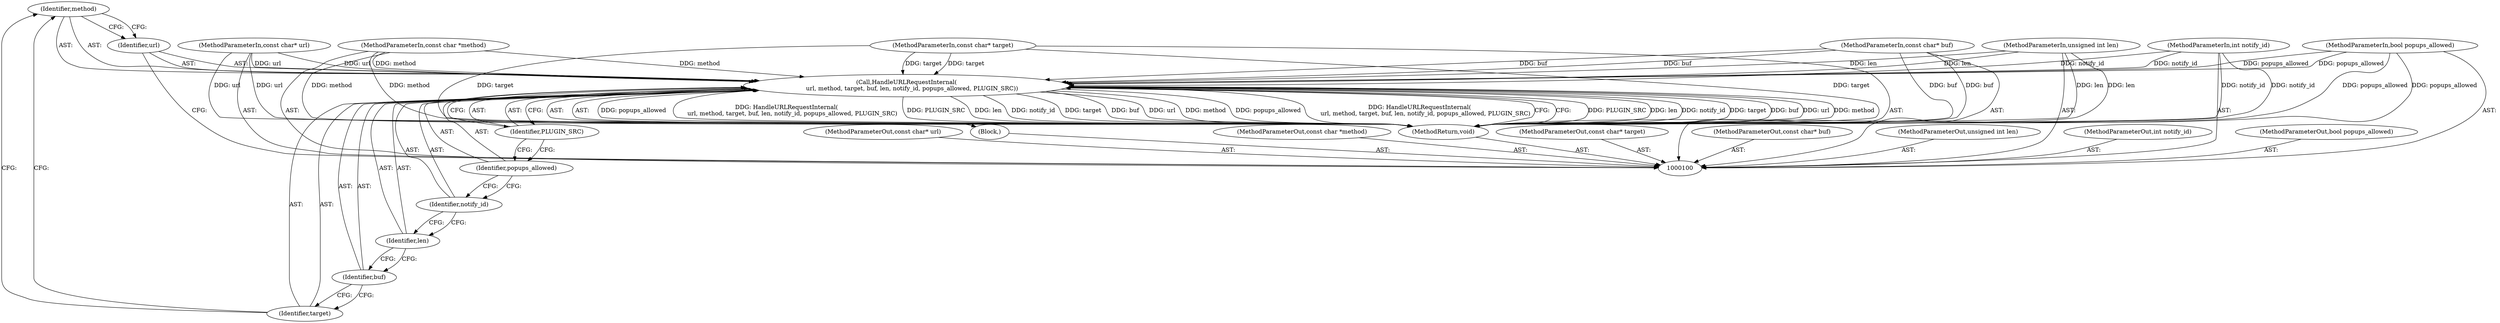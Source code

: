 digraph "0_Chrome_ea3d1d84be3d6f97bf50e76511c9e26af6895533_37" {
"1000111" [label="(Identifier,method)"];
"1000112" [label="(Identifier,target)"];
"1000113" [label="(Identifier,buf)"];
"1000114" [label="(Identifier,len)"];
"1000115" [label="(Identifier,notify_id)"];
"1000116" [label="(Identifier,popups_allowed)"];
"1000110" [label="(Identifier,url)"];
"1000117" [label="(Identifier,PLUGIN_SRC)"];
"1000118" [label="(MethodReturn,void)"];
"1000101" [label="(MethodParameterIn,const char* url)"];
"1000137" [label="(MethodParameterOut,const char* url)"];
"1000102" [label="(MethodParameterIn,const char *method)"];
"1000138" [label="(MethodParameterOut,const char *method)"];
"1000103" [label="(MethodParameterIn,const char* target)"];
"1000139" [label="(MethodParameterOut,const char* target)"];
"1000104" [label="(MethodParameterIn,const char* buf)"];
"1000140" [label="(MethodParameterOut,const char* buf)"];
"1000105" [label="(MethodParameterIn,unsigned int len)"];
"1000141" [label="(MethodParameterOut,unsigned int len)"];
"1000106" [label="(MethodParameterIn,int notify_id)"];
"1000142" [label="(MethodParameterOut,int notify_id)"];
"1000107" [label="(MethodParameterIn,bool popups_allowed)"];
"1000143" [label="(MethodParameterOut,bool popups_allowed)"];
"1000108" [label="(Block,)"];
"1000109" [label="(Call,HandleURLRequestInternal(\n      url, method, target, buf, len, notify_id, popups_allowed, PLUGIN_SRC))"];
"1000111" -> "1000109"  [label="AST: "];
"1000111" -> "1000110"  [label="CFG: "];
"1000112" -> "1000111"  [label="CFG: "];
"1000112" -> "1000109"  [label="AST: "];
"1000112" -> "1000111"  [label="CFG: "];
"1000113" -> "1000112"  [label="CFG: "];
"1000113" -> "1000109"  [label="AST: "];
"1000113" -> "1000112"  [label="CFG: "];
"1000114" -> "1000113"  [label="CFG: "];
"1000114" -> "1000109"  [label="AST: "];
"1000114" -> "1000113"  [label="CFG: "];
"1000115" -> "1000114"  [label="CFG: "];
"1000115" -> "1000109"  [label="AST: "];
"1000115" -> "1000114"  [label="CFG: "];
"1000116" -> "1000115"  [label="CFG: "];
"1000116" -> "1000109"  [label="AST: "];
"1000116" -> "1000115"  [label="CFG: "];
"1000117" -> "1000116"  [label="CFG: "];
"1000110" -> "1000109"  [label="AST: "];
"1000110" -> "1000100"  [label="CFG: "];
"1000111" -> "1000110"  [label="CFG: "];
"1000117" -> "1000109"  [label="AST: "];
"1000117" -> "1000116"  [label="CFG: "];
"1000109" -> "1000117"  [label="CFG: "];
"1000118" -> "1000100"  [label="AST: "];
"1000118" -> "1000109"  [label="CFG: "];
"1000109" -> "1000118"  [label="DDG: PLUGIN_SRC"];
"1000109" -> "1000118"  [label="DDG: len"];
"1000109" -> "1000118"  [label="DDG: notify_id"];
"1000109" -> "1000118"  [label="DDG: target"];
"1000109" -> "1000118"  [label="DDG: buf"];
"1000109" -> "1000118"  [label="DDG: url"];
"1000109" -> "1000118"  [label="DDG: method"];
"1000109" -> "1000118"  [label="DDG: popups_allowed"];
"1000109" -> "1000118"  [label="DDG: HandleURLRequestInternal(\n      url, method, target, buf, len, notify_id, popups_allowed, PLUGIN_SRC)"];
"1000107" -> "1000118"  [label="DDG: popups_allowed"];
"1000104" -> "1000118"  [label="DDG: buf"];
"1000105" -> "1000118"  [label="DDG: len"];
"1000103" -> "1000118"  [label="DDG: target"];
"1000102" -> "1000118"  [label="DDG: method"];
"1000101" -> "1000118"  [label="DDG: url"];
"1000106" -> "1000118"  [label="DDG: notify_id"];
"1000101" -> "1000100"  [label="AST: "];
"1000101" -> "1000118"  [label="DDG: url"];
"1000101" -> "1000109"  [label="DDG: url"];
"1000137" -> "1000100"  [label="AST: "];
"1000102" -> "1000100"  [label="AST: "];
"1000102" -> "1000118"  [label="DDG: method"];
"1000102" -> "1000109"  [label="DDG: method"];
"1000138" -> "1000100"  [label="AST: "];
"1000103" -> "1000100"  [label="AST: "];
"1000103" -> "1000118"  [label="DDG: target"];
"1000103" -> "1000109"  [label="DDG: target"];
"1000139" -> "1000100"  [label="AST: "];
"1000104" -> "1000100"  [label="AST: "];
"1000104" -> "1000118"  [label="DDG: buf"];
"1000104" -> "1000109"  [label="DDG: buf"];
"1000140" -> "1000100"  [label="AST: "];
"1000105" -> "1000100"  [label="AST: "];
"1000105" -> "1000118"  [label="DDG: len"];
"1000105" -> "1000109"  [label="DDG: len"];
"1000141" -> "1000100"  [label="AST: "];
"1000106" -> "1000100"  [label="AST: "];
"1000106" -> "1000118"  [label="DDG: notify_id"];
"1000106" -> "1000109"  [label="DDG: notify_id"];
"1000142" -> "1000100"  [label="AST: "];
"1000107" -> "1000100"  [label="AST: "];
"1000107" -> "1000118"  [label="DDG: popups_allowed"];
"1000107" -> "1000109"  [label="DDG: popups_allowed"];
"1000143" -> "1000100"  [label="AST: "];
"1000108" -> "1000100"  [label="AST: "];
"1000109" -> "1000108"  [label="AST: "];
"1000109" -> "1000108"  [label="AST: "];
"1000109" -> "1000117"  [label="CFG: "];
"1000110" -> "1000109"  [label="AST: "];
"1000111" -> "1000109"  [label="AST: "];
"1000112" -> "1000109"  [label="AST: "];
"1000113" -> "1000109"  [label="AST: "];
"1000114" -> "1000109"  [label="AST: "];
"1000115" -> "1000109"  [label="AST: "];
"1000116" -> "1000109"  [label="AST: "];
"1000117" -> "1000109"  [label="AST: "];
"1000118" -> "1000109"  [label="CFG: "];
"1000109" -> "1000118"  [label="DDG: PLUGIN_SRC"];
"1000109" -> "1000118"  [label="DDG: len"];
"1000109" -> "1000118"  [label="DDG: notify_id"];
"1000109" -> "1000118"  [label="DDG: target"];
"1000109" -> "1000118"  [label="DDG: buf"];
"1000109" -> "1000118"  [label="DDG: url"];
"1000109" -> "1000118"  [label="DDG: method"];
"1000109" -> "1000118"  [label="DDG: popups_allowed"];
"1000109" -> "1000118"  [label="DDG: HandleURLRequestInternal(\n      url, method, target, buf, len, notify_id, popups_allowed, PLUGIN_SRC)"];
"1000101" -> "1000109"  [label="DDG: url"];
"1000102" -> "1000109"  [label="DDG: method"];
"1000103" -> "1000109"  [label="DDG: target"];
"1000104" -> "1000109"  [label="DDG: buf"];
"1000105" -> "1000109"  [label="DDG: len"];
"1000106" -> "1000109"  [label="DDG: notify_id"];
"1000107" -> "1000109"  [label="DDG: popups_allowed"];
}
